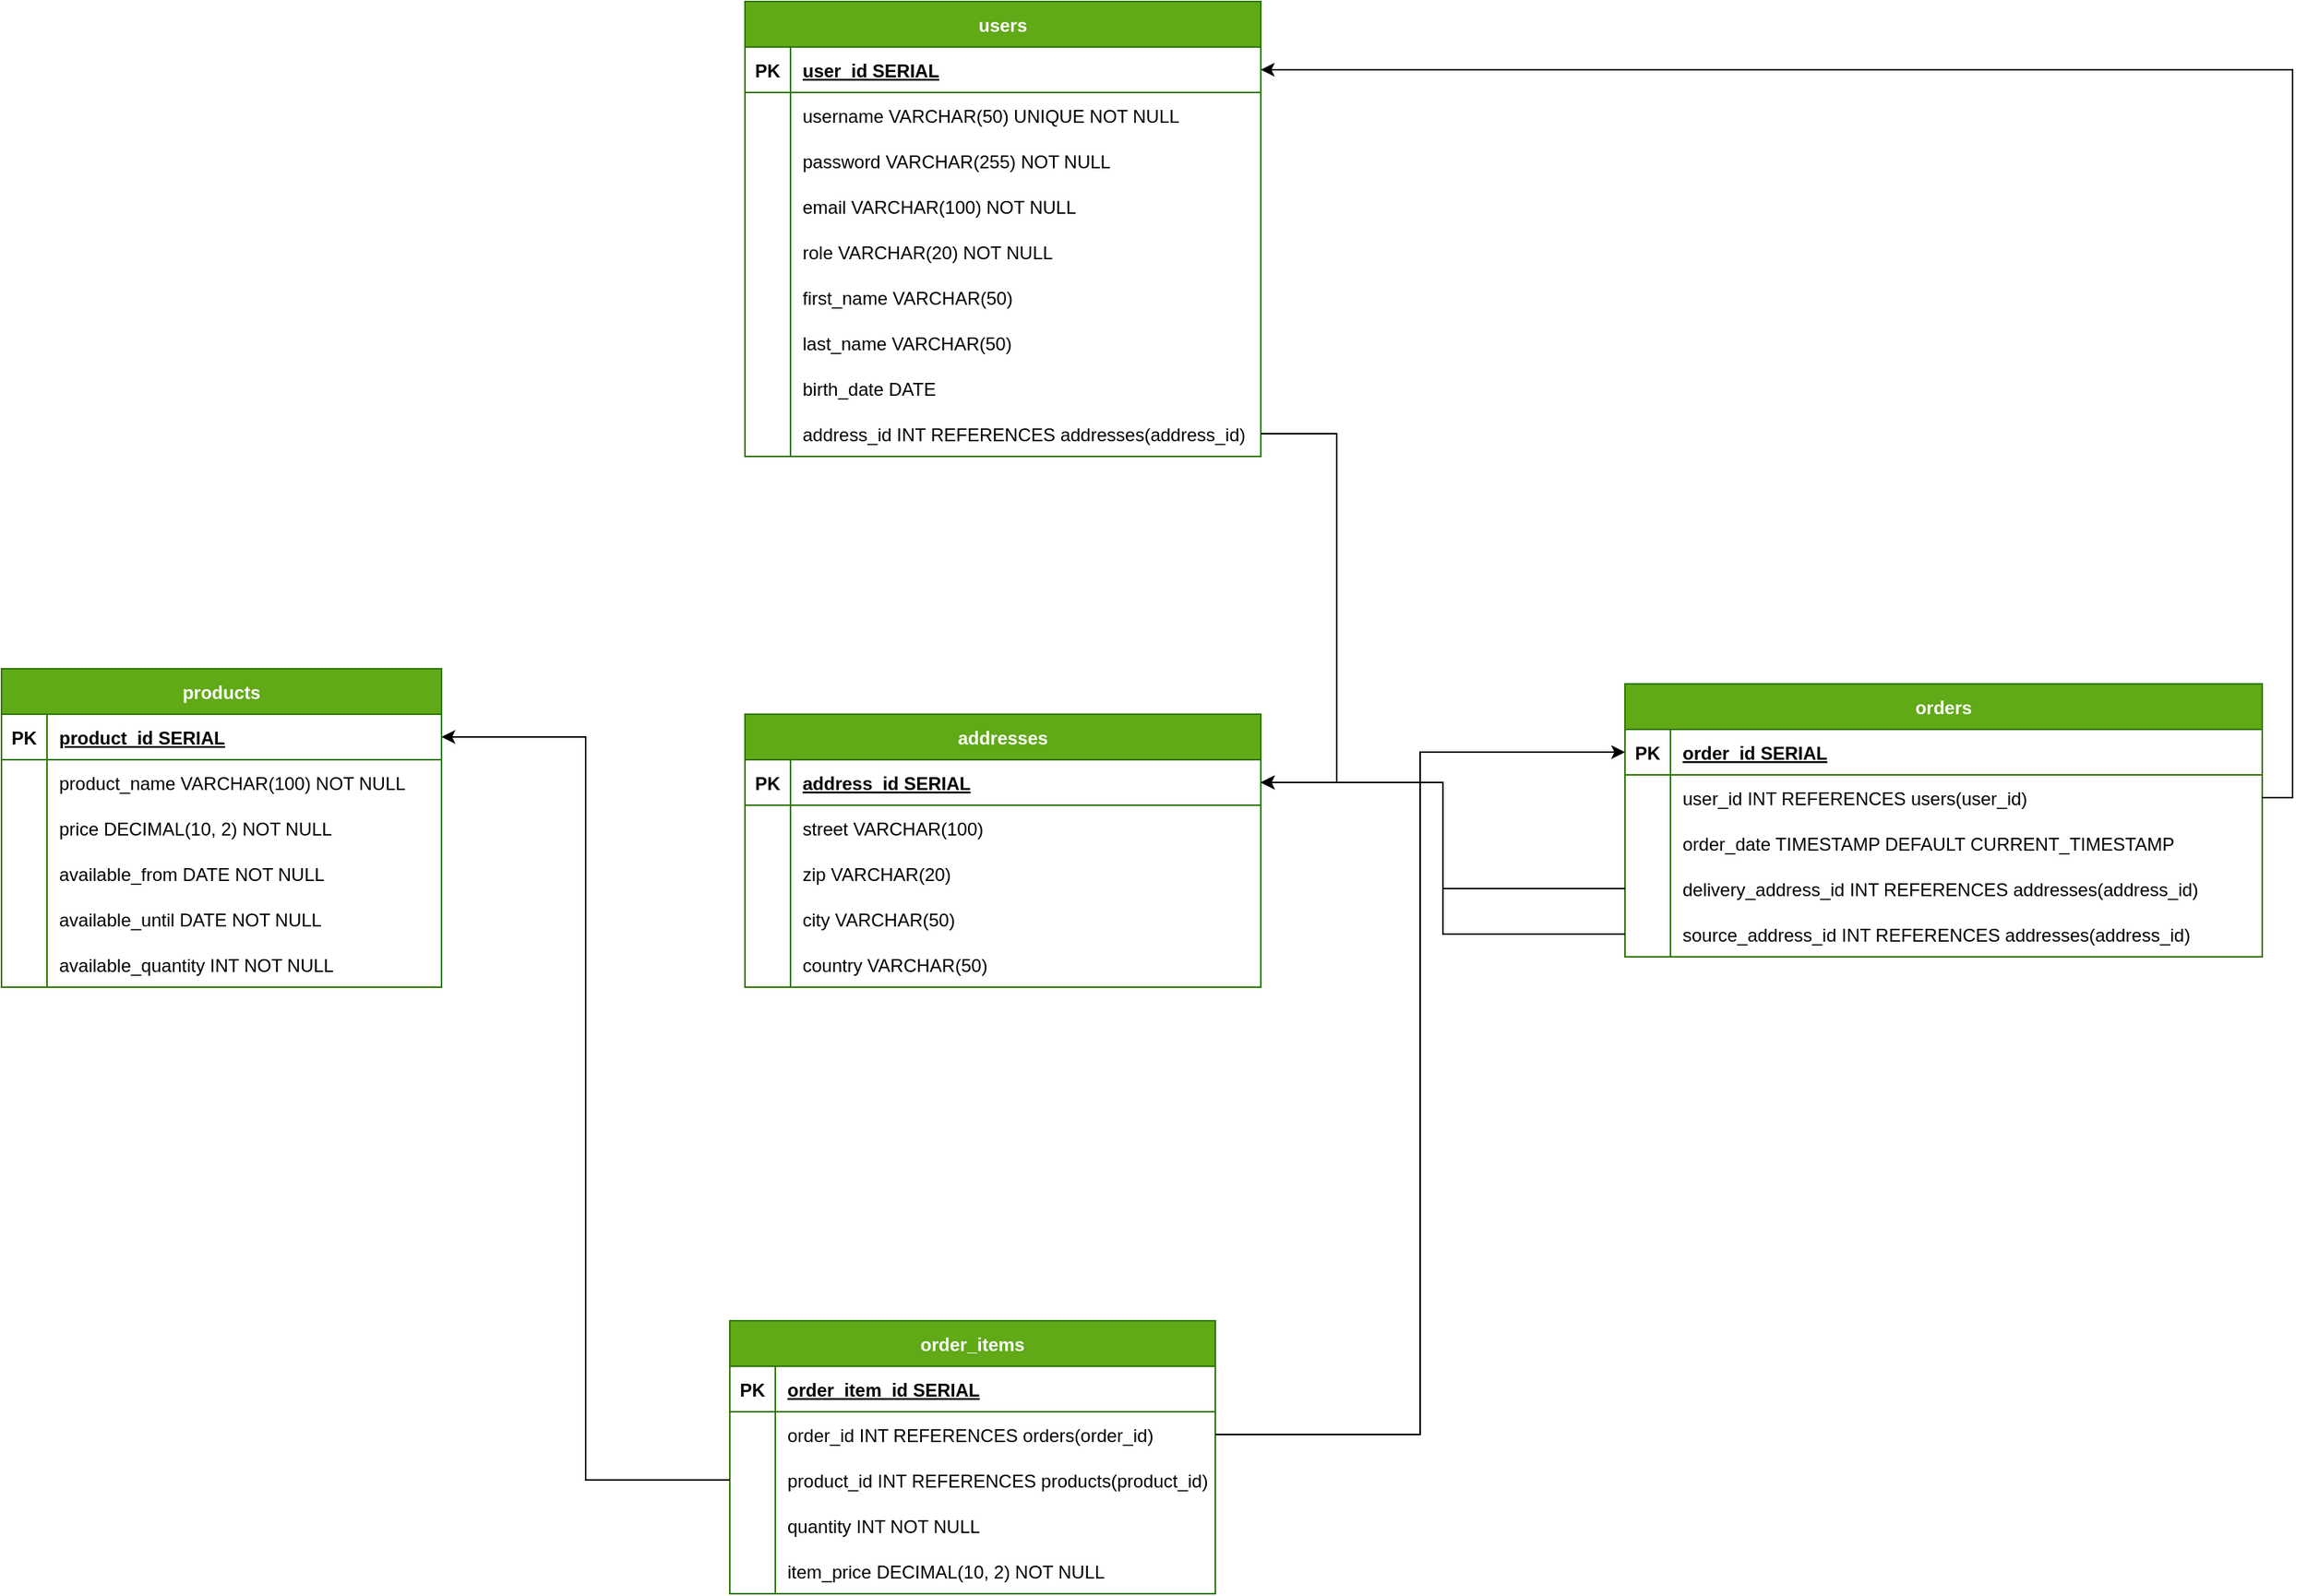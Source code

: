 <mxfile version="23.1.5" type="device">
  <diagram name="Page-1" id="OmQHBBRicf0Rm9FuQKzO">
    <mxGraphModel dx="2284" dy="1974" grid="1" gridSize="10" guides="1" tooltips="1" connect="1" arrows="1" fold="1" page="1" pageScale="1" pageWidth="850" pageHeight="1100" background="#ffffff" math="0" shadow="0">
      <root>
        <mxCell id="0" />
        <mxCell id="1" parent="0" />
        <mxCell id="T_AIzQlZe1HevCMe_9y2-1" value="users" style="shape=table;startSize=30;container=1;collapsible=1;childLayout=tableLayout;fixedRows=1;rowLines=0;fontStyle=1;align=center;resizeLast=1;fillColor=#60a917;fontColor=#ffffff;strokeColor=#2D7600;" parent="1" vertex="1">
          <mxGeometry x="300" y="-10" width="340" height="300" as="geometry" />
        </mxCell>
        <mxCell id="T_AIzQlZe1HevCMe_9y2-2" value="" style="shape=tableRow;horizontal=0;startSize=0;swimlaneHead=0;swimlaneBody=0;fillColor=none;collapsible=0;dropTarget=0;points=[[0,0.5],[1,0.5]];portConstraint=eastwest;strokeColor=inherit;top=0;left=0;right=0;bottom=1;" parent="T_AIzQlZe1HevCMe_9y2-1" vertex="1">
          <mxGeometry y="30" width="340" height="30" as="geometry" />
        </mxCell>
        <mxCell id="T_AIzQlZe1HevCMe_9y2-3" value="PK" style="shape=partialRectangle;overflow=hidden;connectable=0;fillColor=none;strokeColor=inherit;top=0;left=0;bottom=0;right=0;fontStyle=1;" parent="T_AIzQlZe1HevCMe_9y2-2" vertex="1">
          <mxGeometry width="30" height="30" as="geometry">
            <mxRectangle width="30" height="30" as="alternateBounds" />
          </mxGeometry>
        </mxCell>
        <mxCell id="T_AIzQlZe1HevCMe_9y2-4" value="user_id SERIAL " style="shape=partialRectangle;overflow=hidden;connectable=0;fillColor=none;align=left;strokeColor=inherit;top=0;left=0;bottom=0;right=0;spacingLeft=6;fontStyle=5;" parent="T_AIzQlZe1HevCMe_9y2-2" vertex="1">
          <mxGeometry x="30" width="310" height="30" as="geometry">
            <mxRectangle width="310" height="30" as="alternateBounds" />
          </mxGeometry>
        </mxCell>
        <mxCell id="T_AIzQlZe1HevCMe_9y2-5" value="" style="shape=tableRow;horizontal=0;startSize=0;swimlaneHead=0;swimlaneBody=0;fillColor=none;collapsible=0;dropTarget=0;points=[[0,0.5],[1,0.5]];portConstraint=eastwest;strokeColor=inherit;top=0;left=0;right=0;bottom=0;" parent="T_AIzQlZe1HevCMe_9y2-1" vertex="1">
          <mxGeometry y="60" width="340" height="30" as="geometry" />
        </mxCell>
        <mxCell id="T_AIzQlZe1HevCMe_9y2-6" value="" style="shape=partialRectangle;overflow=hidden;connectable=0;fillColor=none;strokeColor=inherit;top=0;left=0;bottom=0;right=0;" parent="T_AIzQlZe1HevCMe_9y2-5" vertex="1">
          <mxGeometry width="30" height="30" as="geometry">
            <mxRectangle width="30" height="30" as="alternateBounds" />
          </mxGeometry>
        </mxCell>
        <mxCell id="T_AIzQlZe1HevCMe_9y2-7" value="username VARCHAR(50) UNIQUE NOT NULL" style="shape=partialRectangle;overflow=hidden;connectable=0;fillColor=none;align=left;strokeColor=inherit;top=0;left=0;bottom=0;right=0;spacingLeft=6;" parent="T_AIzQlZe1HevCMe_9y2-5" vertex="1">
          <mxGeometry x="30" width="310" height="30" as="geometry">
            <mxRectangle width="310" height="30" as="alternateBounds" />
          </mxGeometry>
        </mxCell>
        <mxCell id="T_AIzQlZe1HevCMe_9y2-8" value="" style="shape=tableRow;horizontal=0;startSize=0;swimlaneHead=0;swimlaneBody=0;fillColor=none;collapsible=0;dropTarget=0;points=[[0,0.5],[1,0.5]];portConstraint=eastwest;strokeColor=inherit;top=0;left=0;right=0;bottom=0;" parent="T_AIzQlZe1HevCMe_9y2-1" vertex="1">
          <mxGeometry y="90" width="340" height="30" as="geometry" />
        </mxCell>
        <mxCell id="T_AIzQlZe1HevCMe_9y2-9" value="" style="shape=partialRectangle;overflow=hidden;connectable=0;fillColor=none;strokeColor=inherit;top=0;left=0;bottom=0;right=0;" parent="T_AIzQlZe1HevCMe_9y2-8" vertex="1">
          <mxGeometry width="30" height="30" as="geometry">
            <mxRectangle width="30" height="30" as="alternateBounds" />
          </mxGeometry>
        </mxCell>
        <mxCell id="T_AIzQlZe1HevCMe_9y2-10" value="password VARCHAR(255) NOT NULL" style="shape=partialRectangle;overflow=hidden;connectable=0;fillColor=none;align=left;strokeColor=inherit;top=0;left=0;bottom=0;right=0;spacingLeft=6;" parent="T_AIzQlZe1HevCMe_9y2-8" vertex="1">
          <mxGeometry x="30" width="310" height="30" as="geometry">
            <mxRectangle width="310" height="30" as="alternateBounds" />
          </mxGeometry>
        </mxCell>
        <mxCell id="T_AIzQlZe1HevCMe_9y2-11" value="" style="shape=tableRow;horizontal=0;startSize=0;swimlaneHead=0;swimlaneBody=0;fillColor=none;collapsible=0;dropTarget=0;points=[[0,0.5],[1,0.5]];portConstraint=eastwest;strokeColor=inherit;top=0;left=0;right=0;bottom=0;" parent="T_AIzQlZe1HevCMe_9y2-1" vertex="1">
          <mxGeometry y="120" width="340" height="30" as="geometry" />
        </mxCell>
        <mxCell id="T_AIzQlZe1HevCMe_9y2-12" value="" style="shape=partialRectangle;overflow=hidden;connectable=0;fillColor=none;strokeColor=inherit;top=0;left=0;bottom=0;right=0;" parent="T_AIzQlZe1HevCMe_9y2-11" vertex="1">
          <mxGeometry width="30" height="30" as="geometry">
            <mxRectangle width="30" height="30" as="alternateBounds" />
          </mxGeometry>
        </mxCell>
        <mxCell id="T_AIzQlZe1HevCMe_9y2-13" value="email VARCHAR(100) NOT NULL" style="shape=partialRectangle;overflow=hidden;connectable=0;fillColor=none;align=left;strokeColor=inherit;top=0;left=0;bottom=0;right=0;spacingLeft=6;" parent="T_AIzQlZe1HevCMe_9y2-11" vertex="1">
          <mxGeometry x="30" width="310" height="30" as="geometry">
            <mxRectangle width="310" height="30" as="alternateBounds" />
          </mxGeometry>
        </mxCell>
        <mxCell id="T_AIzQlZe1HevCMe_9y2-14" value="" style="shape=tableRow;horizontal=0;startSize=0;swimlaneHead=0;swimlaneBody=0;fillColor=none;collapsible=0;dropTarget=0;points=[[0,0.5],[1,0.5]];portConstraint=eastwest;strokeColor=inherit;top=0;left=0;right=0;bottom=0;" parent="T_AIzQlZe1HevCMe_9y2-1" vertex="1">
          <mxGeometry y="150" width="340" height="30" as="geometry" />
        </mxCell>
        <mxCell id="T_AIzQlZe1HevCMe_9y2-15" value="" style="shape=partialRectangle;overflow=hidden;connectable=0;fillColor=none;strokeColor=inherit;top=0;left=0;bottom=0;right=0;" parent="T_AIzQlZe1HevCMe_9y2-14" vertex="1">
          <mxGeometry width="30" height="30" as="geometry">
            <mxRectangle width="30" height="30" as="alternateBounds" />
          </mxGeometry>
        </mxCell>
        <mxCell id="T_AIzQlZe1HevCMe_9y2-16" value="role VARCHAR(20) NOT NULL" style="shape=partialRectangle;overflow=hidden;connectable=0;fillColor=none;align=left;strokeColor=inherit;top=0;left=0;bottom=0;right=0;spacingLeft=6;" parent="T_AIzQlZe1HevCMe_9y2-14" vertex="1">
          <mxGeometry x="30" width="310" height="30" as="geometry">
            <mxRectangle width="310" height="30" as="alternateBounds" />
          </mxGeometry>
        </mxCell>
        <mxCell id="T_AIzQlZe1HevCMe_9y2-17" value="" style="shape=tableRow;horizontal=0;startSize=0;swimlaneHead=0;swimlaneBody=0;fillColor=none;collapsible=0;dropTarget=0;points=[[0,0.5],[1,0.5]];portConstraint=eastwest;strokeColor=inherit;top=0;left=0;right=0;bottom=0;" parent="T_AIzQlZe1HevCMe_9y2-1" vertex="1">
          <mxGeometry y="180" width="340" height="30" as="geometry" />
        </mxCell>
        <mxCell id="T_AIzQlZe1HevCMe_9y2-18" value="" style="shape=partialRectangle;overflow=hidden;connectable=0;fillColor=none;strokeColor=inherit;top=0;left=0;bottom=0;right=0;" parent="T_AIzQlZe1HevCMe_9y2-17" vertex="1">
          <mxGeometry width="30" height="30" as="geometry">
            <mxRectangle width="30" height="30" as="alternateBounds" />
          </mxGeometry>
        </mxCell>
        <mxCell id="T_AIzQlZe1HevCMe_9y2-19" value="first_name VARCHAR(50)" style="shape=partialRectangle;overflow=hidden;connectable=0;fillColor=none;align=left;strokeColor=inherit;top=0;left=0;bottom=0;right=0;spacingLeft=6;" parent="T_AIzQlZe1HevCMe_9y2-17" vertex="1">
          <mxGeometry x="30" width="310" height="30" as="geometry">
            <mxRectangle width="310" height="30" as="alternateBounds" />
          </mxGeometry>
        </mxCell>
        <mxCell id="T_AIzQlZe1HevCMe_9y2-20" value="" style="shape=tableRow;horizontal=0;startSize=0;swimlaneHead=0;swimlaneBody=0;fillColor=none;collapsible=0;dropTarget=0;points=[[0,0.5],[1,0.5]];portConstraint=eastwest;strokeColor=inherit;top=0;left=0;right=0;bottom=0;" parent="T_AIzQlZe1HevCMe_9y2-1" vertex="1">
          <mxGeometry y="210" width="340" height="30" as="geometry" />
        </mxCell>
        <mxCell id="T_AIzQlZe1HevCMe_9y2-21" value="" style="shape=partialRectangle;overflow=hidden;connectable=0;fillColor=none;strokeColor=inherit;top=0;left=0;bottom=0;right=0;" parent="T_AIzQlZe1HevCMe_9y2-20" vertex="1">
          <mxGeometry width="30" height="30" as="geometry">
            <mxRectangle width="30" height="30" as="alternateBounds" />
          </mxGeometry>
        </mxCell>
        <mxCell id="T_AIzQlZe1HevCMe_9y2-22" value="last_name VARCHAR(50)" style="shape=partialRectangle;overflow=hidden;connectable=0;fillColor=none;align=left;strokeColor=inherit;top=0;left=0;bottom=0;right=0;spacingLeft=6;" parent="T_AIzQlZe1HevCMe_9y2-20" vertex="1">
          <mxGeometry x="30" width="310" height="30" as="geometry">
            <mxRectangle width="310" height="30" as="alternateBounds" />
          </mxGeometry>
        </mxCell>
        <mxCell id="T_AIzQlZe1HevCMe_9y2-23" value="" style="shape=tableRow;horizontal=0;startSize=0;swimlaneHead=0;swimlaneBody=0;fillColor=none;collapsible=0;dropTarget=0;points=[[0,0.5],[1,0.5]];portConstraint=eastwest;strokeColor=inherit;top=0;left=0;right=0;bottom=0;" parent="T_AIzQlZe1HevCMe_9y2-1" vertex="1">
          <mxGeometry y="240" width="340" height="30" as="geometry" />
        </mxCell>
        <mxCell id="T_AIzQlZe1HevCMe_9y2-24" value="" style="shape=partialRectangle;overflow=hidden;connectable=0;fillColor=none;strokeColor=inherit;top=0;left=0;bottom=0;right=0;" parent="T_AIzQlZe1HevCMe_9y2-23" vertex="1">
          <mxGeometry width="30" height="30" as="geometry">
            <mxRectangle width="30" height="30" as="alternateBounds" />
          </mxGeometry>
        </mxCell>
        <mxCell id="T_AIzQlZe1HevCMe_9y2-25" value="birth_date DATE" style="shape=partialRectangle;overflow=hidden;connectable=0;fillColor=none;align=left;strokeColor=inherit;top=0;left=0;bottom=0;right=0;spacingLeft=6;" parent="T_AIzQlZe1HevCMe_9y2-23" vertex="1">
          <mxGeometry x="30" width="310" height="30" as="geometry">
            <mxRectangle width="310" height="30" as="alternateBounds" />
          </mxGeometry>
        </mxCell>
        <mxCell id="T_AIzQlZe1HevCMe_9y2-26" value="" style="shape=tableRow;horizontal=0;startSize=0;swimlaneHead=0;swimlaneBody=0;fillColor=none;collapsible=0;dropTarget=0;points=[[0,0.5],[1,0.5]];portConstraint=eastwest;strokeColor=inherit;top=0;left=0;right=0;bottom=0;" parent="T_AIzQlZe1HevCMe_9y2-1" vertex="1">
          <mxGeometry y="270" width="340" height="30" as="geometry" />
        </mxCell>
        <mxCell id="T_AIzQlZe1HevCMe_9y2-27" value="" style="shape=partialRectangle;overflow=hidden;connectable=0;fillColor=none;strokeColor=inherit;top=0;left=0;bottom=0;right=0;" parent="T_AIzQlZe1HevCMe_9y2-26" vertex="1">
          <mxGeometry width="30" height="30" as="geometry">
            <mxRectangle width="30" height="30" as="alternateBounds" />
          </mxGeometry>
        </mxCell>
        <mxCell id="T_AIzQlZe1HevCMe_9y2-28" value="address_id INT REFERENCES addresses(address_id)" style="shape=partialRectangle;overflow=hidden;connectable=0;fillColor=none;align=left;strokeColor=inherit;top=0;left=0;bottom=0;right=0;spacingLeft=6;" parent="T_AIzQlZe1HevCMe_9y2-26" vertex="1">
          <mxGeometry x="30" width="310" height="30" as="geometry">
            <mxRectangle width="310" height="30" as="alternateBounds" />
          </mxGeometry>
        </mxCell>
        <mxCell id="T_AIzQlZe1HevCMe_9y2-38" value="products" style="shape=table;startSize=30;container=1;collapsible=1;childLayout=tableLayout;fixedRows=1;rowLines=0;fontStyle=1;align=center;resizeLast=1;fillColor=#60a917;fontColor=#ffffff;strokeColor=#2D7600;" parent="1" vertex="1">
          <mxGeometry x="-190" y="430" width="290" height="210" as="geometry" />
        </mxCell>
        <mxCell id="T_AIzQlZe1HevCMe_9y2-39" value="" style="shape=tableRow;horizontal=0;startSize=0;swimlaneHead=0;swimlaneBody=0;fillColor=none;collapsible=0;dropTarget=0;points=[[0,0.5],[1,0.5]];portConstraint=eastwest;strokeColor=inherit;top=0;left=0;right=0;bottom=1;" parent="T_AIzQlZe1HevCMe_9y2-38" vertex="1">
          <mxGeometry y="30" width="290" height="30" as="geometry" />
        </mxCell>
        <mxCell id="T_AIzQlZe1HevCMe_9y2-40" value="PK" style="shape=partialRectangle;overflow=hidden;connectable=0;fillColor=none;strokeColor=inherit;top=0;left=0;bottom=0;right=0;fontStyle=1;" parent="T_AIzQlZe1HevCMe_9y2-39" vertex="1">
          <mxGeometry width="30" height="30" as="geometry">
            <mxRectangle width="30" height="30" as="alternateBounds" />
          </mxGeometry>
        </mxCell>
        <mxCell id="T_AIzQlZe1HevCMe_9y2-41" value="product_id SERIAL " style="shape=partialRectangle;overflow=hidden;connectable=0;fillColor=none;align=left;strokeColor=inherit;top=0;left=0;bottom=0;right=0;spacingLeft=6;fontStyle=5;" parent="T_AIzQlZe1HevCMe_9y2-39" vertex="1">
          <mxGeometry x="30" width="260" height="30" as="geometry">
            <mxRectangle width="260" height="30" as="alternateBounds" />
          </mxGeometry>
        </mxCell>
        <mxCell id="T_AIzQlZe1HevCMe_9y2-42" value="" style="shape=tableRow;horizontal=0;startSize=0;swimlaneHead=0;swimlaneBody=0;fillColor=none;collapsible=0;dropTarget=0;points=[[0,0.5],[1,0.5]];portConstraint=eastwest;strokeColor=inherit;top=0;left=0;right=0;bottom=0;" parent="T_AIzQlZe1HevCMe_9y2-38" vertex="1">
          <mxGeometry y="60" width="290" height="30" as="geometry" />
        </mxCell>
        <mxCell id="T_AIzQlZe1HevCMe_9y2-43" value="" style="shape=partialRectangle;overflow=hidden;connectable=0;fillColor=none;strokeColor=inherit;top=0;left=0;bottom=0;right=0;" parent="T_AIzQlZe1HevCMe_9y2-42" vertex="1">
          <mxGeometry width="30" height="30" as="geometry">
            <mxRectangle width="30" height="30" as="alternateBounds" />
          </mxGeometry>
        </mxCell>
        <mxCell id="T_AIzQlZe1HevCMe_9y2-44" value="product_name VARCHAR(100) NOT NULL" style="shape=partialRectangle;overflow=hidden;connectable=0;fillColor=none;align=left;strokeColor=inherit;top=0;left=0;bottom=0;right=0;spacingLeft=6;" parent="T_AIzQlZe1HevCMe_9y2-42" vertex="1">
          <mxGeometry x="30" width="260" height="30" as="geometry">
            <mxRectangle width="260" height="30" as="alternateBounds" />
          </mxGeometry>
        </mxCell>
        <mxCell id="T_AIzQlZe1HevCMe_9y2-45" value="" style="shape=tableRow;horizontal=0;startSize=0;swimlaneHead=0;swimlaneBody=0;fillColor=none;collapsible=0;dropTarget=0;points=[[0,0.5],[1,0.5]];portConstraint=eastwest;strokeColor=inherit;top=0;left=0;right=0;bottom=0;" parent="T_AIzQlZe1HevCMe_9y2-38" vertex="1">
          <mxGeometry y="90" width="290" height="30" as="geometry" />
        </mxCell>
        <mxCell id="T_AIzQlZe1HevCMe_9y2-46" value="" style="shape=partialRectangle;overflow=hidden;connectable=0;fillColor=none;strokeColor=inherit;top=0;left=0;bottom=0;right=0;" parent="T_AIzQlZe1HevCMe_9y2-45" vertex="1">
          <mxGeometry width="30" height="30" as="geometry">
            <mxRectangle width="30" height="30" as="alternateBounds" />
          </mxGeometry>
        </mxCell>
        <mxCell id="T_AIzQlZe1HevCMe_9y2-47" value="price DECIMAL(10, 2) NOT NULL" style="shape=partialRectangle;overflow=hidden;connectable=0;fillColor=none;align=left;strokeColor=inherit;top=0;left=0;bottom=0;right=0;spacingLeft=6;" parent="T_AIzQlZe1HevCMe_9y2-45" vertex="1">
          <mxGeometry x="30" width="260" height="30" as="geometry">
            <mxRectangle width="260" height="30" as="alternateBounds" />
          </mxGeometry>
        </mxCell>
        <mxCell id="T_AIzQlZe1HevCMe_9y2-48" value="" style="shape=tableRow;horizontal=0;startSize=0;swimlaneHead=0;swimlaneBody=0;fillColor=none;collapsible=0;dropTarget=0;points=[[0,0.5],[1,0.5]];portConstraint=eastwest;strokeColor=inherit;top=0;left=0;right=0;bottom=0;" parent="T_AIzQlZe1HevCMe_9y2-38" vertex="1">
          <mxGeometry y="120" width="290" height="30" as="geometry" />
        </mxCell>
        <mxCell id="T_AIzQlZe1HevCMe_9y2-49" value="" style="shape=partialRectangle;overflow=hidden;connectable=0;fillColor=none;strokeColor=inherit;top=0;left=0;bottom=0;right=0;" parent="T_AIzQlZe1HevCMe_9y2-48" vertex="1">
          <mxGeometry width="30" height="30" as="geometry">
            <mxRectangle width="30" height="30" as="alternateBounds" />
          </mxGeometry>
        </mxCell>
        <mxCell id="T_AIzQlZe1HevCMe_9y2-50" value="available_from DATE NOT NULL" style="shape=partialRectangle;overflow=hidden;connectable=0;fillColor=none;align=left;strokeColor=inherit;top=0;left=0;bottom=0;right=0;spacingLeft=6;" parent="T_AIzQlZe1HevCMe_9y2-48" vertex="1">
          <mxGeometry x="30" width="260" height="30" as="geometry">
            <mxRectangle width="260" height="30" as="alternateBounds" />
          </mxGeometry>
        </mxCell>
        <mxCell id="T_AIzQlZe1HevCMe_9y2-51" value="" style="shape=tableRow;horizontal=0;startSize=0;swimlaneHead=0;swimlaneBody=0;fillColor=none;collapsible=0;dropTarget=0;points=[[0,0.5],[1,0.5]];portConstraint=eastwest;strokeColor=inherit;top=0;left=0;right=0;bottom=0;" parent="T_AIzQlZe1HevCMe_9y2-38" vertex="1">
          <mxGeometry y="150" width="290" height="30" as="geometry" />
        </mxCell>
        <mxCell id="T_AIzQlZe1HevCMe_9y2-52" value="" style="shape=partialRectangle;overflow=hidden;connectable=0;fillColor=none;strokeColor=inherit;top=0;left=0;bottom=0;right=0;" parent="T_AIzQlZe1HevCMe_9y2-51" vertex="1">
          <mxGeometry width="30" height="30" as="geometry">
            <mxRectangle width="30" height="30" as="alternateBounds" />
          </mxGeometry>
        </mxCell>
        <mxCell id="T_AIzQlZe1HevCMe_9y2-53" value="available_until DATE NOT NULL" style="shape=partialRectangle;overflow=hidden;connectable=0;fillColor=none;align=left;strokeColor=inherit;top=0;left=0;bottom=0;right=0;spacingLeft=6;" parent="T_AIzQlZe1HevCMe_9y2-51" vertex="1">
          <mxGeometry x="30" width="260" height="30" as="geometry">
            <mxRectangle width="260" height="30" as="alternateBounds" />
          </mxGeometry>
        </mxCell>
        <mxCell id="T_AIzQlZe1HevCMe_9y2-54" value="" style="shape=tableRow;horizontal=0;startSize=0;swimlaneHead=0;swimlaneBody=0;fillColor=none;collapsible=0;dropTarget=0;points=[[0,0.5],[1,0.5]];portConstraint=eastwest;strokeColor=inherit;top=0;left=0;right=0;bottom=0;" parent="T_AIzQlZe1HevCMe_9y2-38" vertex="1">
          <mxGeometry y="180" width="290" height="30" as="geometry" />
        </mxCell>
        <mxCell id="T_AIzQlZe1HevCMe_9y2-55" value="" style="shape=partialRectangle;overflow=hidden;connectable=0;fillColor=none;strokeColor=inherit;top=0;left=0;bottom=0;right=0;" parent="T_AIzQlZe1HevCMe_9y2-54" vertex="1">
          <mxGeometry width="30" height="30" as="geometry">
            <mxRectangle width="30" height="30" as="alternateBounds" />
          </mxGeometry>
        </mxCell>
        <mxCell id="T_AIzQlZe1HevCMe_9y2-56" value="available_quantity INT NOT NULL" style="shape=partialRectangle;overflow=hidden;connectable=0;fillColor=none;align=left;strokeColor=inherit;top=0;left=0;bottom=0;right=0;spacingLeft=6;" parent="T_AIzQlZe1HevCMe_9y2-54" vertex="1">
          <mxGeometry x="30" width="260" height="30" as="geometry">
            <mxRectangle width="260" height="30" as="alternateBounds" />
          </mxGeometry>
        </mxCell>
        <mxCell id="T_AIzQlZe1HevCMe_9y2-57" value="orders" style="shape=table;startSize=30;container=1;collapsible=1;childLayout=tableLayout;fixedRows=1;rowLines=0;fontStyle=1;align=center;resizeLast=1;fillColor=#60a917;strokeColor=#2D7600;fontColor=#ffffff;" parent="1" vertex="1">
          <mxGeometry x="880" y="440" width="420" height="180" as="geometry" />
        </mxCell>
        <mxCell id="T_AIzQlZe1HevCMe_9y2-58" value="" style="shape=tableRow;horizontal=0;startSize=0;swimlaneHead=0;swimlaneBody=0;fillColor=none;collapsible=0;dropTarget=0;points=[[0,0.5],[1,0.5]];portConstraint=eastwest;strokeColor=inherit;top=0;left=0;right=0;bottom=1;" parent="T_AIzQlZe1HevCMe_9y2-57" vertex="1">
          <mxGeometry y="30" width="420" height="30" as="geometry" />
        </mxCell>
        <mxCell id="T_AIzQlZe1HevCMe_9y2-59" value="PK" style="shape=partialRectangle;overflow=hidden;connectable=0;fillColor=none;strokeColor=inherit;top=0;left=0;bottom=0;right=0;fontStyle=1;" parent="T_AIzQlZe1HevCMe_9y2-58" vertex="1">
          <mxGeometry width="30" height="30" as="geometry">
            <mxRectangle width="30" height="30" as="alternateBounds" />
          </mxGeometry>
        </mxCell>
        <mxCell id="T_AIzQlZe1HevCMe_9y2-60" value="order_id SERIAL " style="shape=partialRectangle;overflow=hidden;connectable=0;fillColor=none;align=left;strokeColor=inherit;top=0;left=0;bottom=0;right=0;spacingLeft=6;fontStyle=5;" parent="T_AIzQlZe1HevCMe_9y2-58" vertex="1">
          <mxGeometry x="30" width="390" height="30" as="geometry">
            <mxRectangle width="390" height="30" as="alternateBounds" />
          </mxGeometry>
        </mxCell>
        <mxCell id="T_AIzQlZe1HevCMe_9y2-61" value="" style="shape=tableRow;horizontal=0;startSize=0;swimlaneHead=0;swimlaneBody=0;fillColor=none;collapsible=0;dropTarget=0;points=[[0,0.5],[1,0.5]];portConstraint=eastwest;strokeColor=inherit;top=0;left=0;right=0;bottom=0;" parent="T_AIzQlZe1HevCMe_9y2-57" vertex="1">
          <mxGeometry y="60" width="420" height="30" as="geometry" />
        </mxCell>
        <mxCell id="T_AIzQlZe1HevCMe_9y2-62" value="" style="shape=partialRectangle;overflow=hidden;connectable=0;fillColor=none;strokeColor=inherit;top=0;left=0;bottom=0;right=0;" parent="T_AIzQlZe1HevCMe_9y2-61" vertex="1">
          <mxGeometry width="30" height="30" as="geometry">
            <mxRectangle width="30" height="30" as="alternateBounds" />
          </mxGeometry>
        </mxCell>
        <mxCell id="T_AIzQlZe1HevCMe_9y2-63" value="user_id INT REFERENCES users(user_id)" style="shape=partialRectangle;overflow=hidden;connectable=0;fillColor=none;align=left;strokeColor=inherit;top=0;left=0;bottom=0;right=0;spacingLeft=6;" parent="T_AIzQlZe1HevCMe_9y2-61" vertex="1">
          <mxGeometry x="30" width="390" height="30" as="geometry">
            <mxRectangle width="390" height="30" as="alternateBounds" />
          </mxGeometry>
        </mxCell>
        <mxCell id="T_AIzQlZe1HevCMe_9y2-64" value="" style="shape=tableRow;horizontal=0;startSize=0;swimlaneHead=0;swimlaneBody=0;fillColor=none;collapsible=0;dropTarget=0;points=[[0,0.5],[1,0.5]];portConstraint=eastwest;strokeColor=inherit;top=0;left=0;right=0;bottom=0;" parent="T_AIzQlZe1HevCMe_9y2-57" vertex="1">
          <mxGeometry y="90" width="420" height="30" as="geometry" />
        </mxCell>
        <mxCell id="T_AIzQlZe1HevCMe_9y2-65" value="" style="shape=partialRectangle;overflow=hidden;connectable=0;fillColor=none;strokeColor=inherit;top=0;left=0;bottom=0;right=0;" parent="T_AIzQlZe1HevCMe_9y2-64" vertex="1">
          <mxGeometry width="30" height="30" as="geometry">
            <mxRectangle width="30" height="30" as="alternateBounds" />
          </mxGeometry>
        </mxCell>
        <mxCell id="T_AIzQlZe1HevCMe_9y2-66" value="order_date TIMESTAMP DEFAULT CURRENT_TIMESTAMP" style="shape=partialRectangle;overflow=hidden;connectable=0;fillColor=none;align=left;strokeColor=inherit;top=0;left=0;bottom=0;right=0;spacingLeft=6;" parent="T_AIzQlZe1HevCMe_9y2-64" vertex="1">
          <mxGeometry x="30" width="390" height="30" as="geometry">
            <mxRectangle width="390" height="30" as="alternateBounds" />
          </mxGeometry>
        </mxCell>
        <mxCell id="T_AIzQlZe1HevCMe_9y2-67" value="" style="shape=tableRow;horizontal=0;startSize=0;swimlaneHead=0;swimlaneBody=0;fillColor=none;collapsible=0;dropTarget=0;points=[[0,0.5],[1,0.5]];portConstraint=eastwest;strokeColor=inherit;top=0;left=0;right=0;bottom=0;" parent="T_AIzQlZe1HevCMe_9y2-57" vertex="1">
          <mxGeometry y="120" width="420" height="30" as="geometry" />
        </mxCell>
        <mxCell id="T_AIzQlZe1HevCMe_9y2-68" value="" style="shape=partialRectangle;overflow=hidden;connectable=0;fillColor=none;strokeColor=inherit;top=0;left=0;bottom=0;right=0;" parent="T_AIzQlZe1HevCMe_9y2-67" vertex="1">
          <mxGeometry width="30" height="30" as="geometry">
            <mxRectangle width="30" height="30" as="alternateBounds" />
          </mxGeometry>
        </mxCell>
        <mxCell id="T_AIzQlZe1HevCMe_9y2-69" value="delivery_address_id INT REFERENCES addresses(address_id)" style="shape=partialRectangle;overflow=hidden;connectable=0;fillColor=none;align=left;strokeColor=inherit;top=0;left=0;bottom=0;right=0;spacingLeft=6;" parent="T_AIzQlZe1HevCMe_9y2-67" vertex="1">
          <mxGeometry x="30" width="390" height="30" as="geometry">
            <mxRectangle width="390" height="30" as="alternateBounds" />
          </mxGeometry>
        </mxCell>
        <mxCell id="Y_8NrQUzAvVhYR2wn-Fm-27" value="" style="shape=tableRow;horizontal=0;startSize=0;swimlaneHead=0;swimlaneBody=0;fillColor=none;collapsible=0;dropTarget=0;points=[[0,0.5],[1,0.5]];portConstraint=eastwest;strokeColor=inherit;top=0;left=0;right=0;bottom=0;" vertex="1" parent="T_AIzQlZe1HevCMe_9y2-57">
          <mxGeometry y="150" width="420" height="30" as="geometry" />
        </mxCell>
        <mxCell id="Y_8NrQUzAvVhYR2wn-Fm-28" value="" style="shape=partialRectangle;overflow=hidden;connectable=0;fillColor=none;strokeColor=inherit;top=0;left=0;bottom=0;right=0;" vertex="1" parent="Y_8NrQUzAvVhYR2wn-Fm-27">
          <mxGeometry width="30" height="30" as="geometry">
            <mxRectangle width="30" height="30" as="alternateBounds" />
          </mxGeometry>
        </mxCell>
        <mxCell id="Y_8NrQUzAvVhYR2wn-Fm-29" value="source_address_id INT REFERENCES addresses(address_id)" style="shape=partialRectangle;overflow=hidden;connectable=0;fillColor=none;align=left;strokeColor=inherit;top=0;left=0;bottom=0;right=0;spacingLeft=6;" vertex="1" parent="Y_8NrQUzAvVhYR2wn-Fm-27">
          <mxGeometry x="30" width="390" height="30" as="geometry">
            <mxRectangle width="390" height="30" as="alternateBounds" />
          </mxGeometry>
        </mxCell>
        <mxCell id="T_AIzQlZe1HevCMe_9y2-83" style="edgeStyle=orthogonalEdgeStyle;rounded=0;orthogonalLoop=1;jettySize=auto;html=1;exitX=1;exitY=0.5;exitDx=0;exitDy=0;entryX=1;entryY=0.5;entryDx=0;entryDy=0;" parent="1" source="T_AIzQlZe1HevCMe_9y2-61" target="T_AIzQlZe1HevCMe_9y2-2" edge="1">
          <mxGeometry relative="1" as="geometry" />
        </mxCell>
        <mxCell id="T_AIzQlZe1HevCMe_9y2-85" value="order_items" style="shape=table;startSize=30;container=1;collapsible=1;childLayout=tableLayout;fixedRows=1;rowLines=0;fontStyle=1;align=center;resizeLast=1;fillColor=#60a917;strokeColor=#2D7600;fontColor=#ffffff;" parent="1" vertex="1">
          <mxGeometry x="290" y="860" width="320" height="180" as="geometry" />
        </mxCell>
        <mxCell id="T_AIzQlZe1HevCMe_9y2-86" value="" style="shape=tableRow;horizontal=0;startSize=0;swimlaneHead=0;swimlaneBody=0;fillColor=none;collapsible=0;dropTarget=0;points=[[0,0.5],[1,0.5]];portConstraint=eastwest;strokeColor=inherit;top=0;left=0;right=0;bottom=1;" parent="T_AIzQlZe1HevCMe_9y2-85" vertex="1">
          <mxGeometry y="30" width="320" height="30" as="geometry" />
        </mxCell>
        <mxCell id="T_AIzQlZe1HevCMe_9y2-87" value="PK" style="shape=partialRectangle;overflow=hidden;connectable=0;fillColor=none;strokeColor=inherit;top=0;left=0;bottom=0;right=0;fontStyle=1;" parent="T_AIzQlZe1HevCMe_9y2-86" vertex="1">
          <mxGeometry width="30" height="30" as="geometry">
            <mxRectangle width="30" height="30" as="alternateBounds" />
          </mxGeometry>
        </mxCell>
        <mxCell id="T_AIzQlZe1HevCMe_9y2-88" value="order_item_id SERIAL " style="shape=partialRectangle;overflow=hidden;connectable=0;fillColor=none;align=left;strokeColor=inherit;top=0;left=0;bottom=0;right=0;spacingLeft=6;fontStyle=5;" parent="T_AIzQlZe1HevCMe_9y2-86" vertex="1">
          <mxGeometry x="30" width="290" height="30" as="geometry">
            <mxRectangle width="290" height="30" as="alternateBounds" />
          </mxGeometry>
        </mxCell>
        <mxCell id="T_AIzQlZe1HevCMe_9y2-89" value="" style="shape=tableRow;horizontal=0;startSize=0;swimlaneHead=0;swimlaneBody=0;fillColor=none;collapsible=0;dropTarget=0;points=[[0,0.5],[1,0.5]];portConstraint=eastwest;strokeColor=inherit;top=0;left=0;right=0;bottom=0;" parent="T_AIzQlZe1HevCMe_9y2-85" vertex="1">
          <mxGeometry y="60" width="320" height="30" as="geometry" />
        </mxCell>
        <mxCell id="T_AIzQlZe1HevCMe_9y2-90" value="" style="shape=partialRectangle;overflow=hidden;connectable=0;fillColor=none;strokeColor=inherit;top=0;left=0;bottom=0;right=0;" parent="T_AIzQlZe1HevCMe_9y2-89" vertex="1">
          <mxGeometry width="30" height="30" as="geometry">
            <mxRectangle width="30" height="30" as="alternateBounds" />
          </mxGeometry>
        </mxCell>
        <mxCell id="T_AIzQlZe1HevCMe_9y2-91" value="order_id INT REFERENCES orders(order_id)" style="shape=partialRectangle;overflow=hidden;connectable=0;fillColor=none;align=left;strokeColor=inherit;top=0;left=0;bottom=0;right=0;spacingLeft=6;" parent="T_AIzQlZe1HevCMe_9y2-89" vertex="1">
          <mxGeometry x="30" width="290" height="30" as="geometry">
            <mxRectangle width="290" height="30" as="alternateBounds" />
          </mxGeometry>
        </mxCell>
        <mxCell id="T_AIzQlZe1HevCMe_9y2-92" value="" style="shape=tableRow;horizontal=0;startSize=0;swimlaneHead=0;swimlaneBody=0;fillColor=none;collapsible=0;dropTarget=0;points=[[0,0.5],[1,0.5]];portConstraint=eastwest;strokeColor=inherit;top=0;left=0;right=0;bottom=0;" parent="T_AIzQlZe1HevCMe_9y2-85" vertex="1">
          <mxGeometry y="90" width="320" height="30" as="geometry" />
        </mxCell>
        <mxCell id="T_AIzQlZe1HevCMe_9y2-93" value="" style="shape=partialRectangle;overflow=hidden;connectable=0;fillColor=none;strokeColor=inherit;top=0;left=0;bottom=0;right=0;" parent="T_AIzQlZe1HevCMe_9y2-92" vertex="1">
          <mxGeometry width="30" height="30" as="geometry">
            <mxRectangle width="30" height="30" as="alternateBounds" />
          </mxGeometry>
        </mxCell>
        <mxCell id="T_AIzQlZe1HevCMe_9y2-94" value="product_id INT REFERENCES products(product_id)" style="shape=partialRectangle;overflow=hidden;connectable=0;fillColor=none;align=left;strokeColor=inherit;top=0;left=0;bottom=0;right=0;spacingLeft=6;" parent="T_AIzQlZe1HevCMe_9y2-92" vertex="1">
          <mxGeometry x="30" width="290" height="30" as="geometry">
            <mxRectangle width="290" height="30" as="alternateBounds" />
          </mxGeometry>
        </mxCell>
        <mxCell id="T_AIzQlZe1HevCMe_9y2-95" value="" style="shape=tableRow;horizontal=0;startSize=0;swimlaneHead=0;swimlaneBody=0;fillColor=none;collapsible=0;dropTarget=0;points=[[0,0.5],[1,0.5]];portConstraint=eastwest;strokeColor=inherit;top=0;left=0;right=0;bottom=0;" parent="T_AIzQlZe1HevCMe_9y2-85" vertex="1">
          <mxGeometry y="120" width="320" height="30" as="geometry" />
        </mxCell>
        <mxCell id="T_AIzQlZe1HevCMe_9y2-96" value="" style="shape=partialRectangle;overflow=hidden;connectable=0;fillColor=none;strokeColor=inherit;top=0;left=0;bottom=0;right=0;" parent="T_AIzQlZe1HevCMe_9y2-95" vertex="1">
          <mxGeometry width="30" height="30" as="geometry">
            <mxRectangle width="30" height="30" as="alternateBounds" />
          </mxGeometry>
        </mxCell>
        <mxCell id="T_AIzQlZe1HevCMe_9y2-97" value="quantity INT NOT NULL" style="shape=partialRectangle;overflow=hidden;connectable=0;fillColor=none;align=left;strokeColor=inherit;top=0;left=0;bottom=0;right=0;spacingLeft=6;" parent="T_AIzQlZe1HevCMe_9y2-95" vertex="1">
          <mxGeometry x="30" width="290" height="30" as="geometry">
            <mxRectangle width="290" height="30" as="alternateBounds" />
          </mxGeometry>
        </mxCell>
        <mxCell id="T_AIzQlZe1HevCMe_9y2-98" value="" style="shape=tableRow;horizontal=0;startSize=0;swimlaneHead=0;swimlaneBody=0;fillColor=none;collapsible=0;dropTarget=0;points=[[0,0.5],[1,0.5]];portConstraint=eastwest;strokeColor=inherit;top=0;left=0;right=0;bottom=0;" parent="T_AIzQlZe1HevCMe_9y2-85" vertex="1">
          <mxGeometry y="150" width="320" height="30" as="geometry" />
        </mxCell>
        <mxCell id="T_AIzQlZe1HevCMe_9y2-99" value="" style="shape=partialRectangle;overflow=hidden;connectable=0;fillColor=none;strokeColor=inherit;top=0;left=0;bottom=0;right=0;" parent="T_AIzQlZe1HevCMe_9y2-98" vertex="1">
          <mxGeometry width="30" height="30" as="geometry">
            <mxRectangle width="30" height="30" as="alternateBounds" />
          </mxGeometry>
        </mxCell>
        <mxCell id="T_AIzQlZe1HevCMe_9y2-100" value="item_price DECIMAL(10, 2) NOT NULL" style="shape=partialRectangle;overflow=hidden;connectable=0;fillColor=none;align=left;strokeColor=inherit;top=0;left=0;bottom=0;right=0;spacingLeft=6;" parent="T_AIzQlZe1HevCMe_9y2-98" vertex="1">
          <mxGeometry x="30" width="290" height="30" as="geometry">
            <mxRectangle width="290" height="30" as="alternateBounds" />
          </mxGeometry>
        </mxCell>
        <mxCell id="T_AIzQlZe1HevCMe_9y2-101" style="edgeStyle=orthogonalEdgeStyle;rounded=0;orthogonalLoop=1;jettySize=auto;html=1;exitX=1;exitY=0.5;exitDx=0;exitDy=0;entryX=0;entryY=0.5;entryDx=0;entryDy=0;" parent="1" source="T_AIzQlZe1HevCMe_9y2-89" target="T_AIzQlZe1HevCMe_9y2-58" edge="1">
          <mxGeometry relative="1" as="geometry" />
        </mxCell>
        <mxCell id="T_AIzQlZe1HevCMe_9y2-102" style="edgeStyle=orthogonalEdgeStyle;rounded=0;orthogonalLoop=1;jettySize=auto;html=1;exitX=0;exitY=0.5;exitDx=0;exitDy=0;entryX=1;entryY=0.5;entryDx=0;entryDy=0;" parent="1" source="T_AIzQlZe1HevCMe_9y2-92" target="T_AIzQlZe1HevCMe_9y2-39" edge="1">
          <mxGeometry relative="1" as="geometry" />
        </mxCell>
        <mxCell id="Y_8NrQUzAvVhYR2wn-Fm-1" value="addresses" style="shape=table;startSize=30;container=1;collapsible=1;childLayout=tableLayout;fixedRows=1;rowLines=0;fontStyle=1;align=center;resizeLast=1;fillColor=#60a917;fontColor=#ffffff;strokeColor=#2D7600;" vertex="1" parent="1">
          <mxGeometry x="300" y="460" width="340" height="180" as="geometry" />
        </mxCell>
        <mxCell id="Y_8NrQUzAvVhYR2wn-Fm-2" value="" style="shape=tableRow;horizontal=0;startSize=0;swimlaneHead=0;swimlaneBody=0;fillColor=none;collapsible=0;dropTarget=0;points=[[0,0.5],[1,0.5]];portConstraint=eastwest;strokeColor=inherit;top=0;left=0;right=0;bottom=1;" vertex="1" parent="Y_8NrQUzAvVhYR2wn-Fm-1">
          <mxGeometry y="30" width="340" height="30" as="geometry" />
        </mxCell>
        <mxCell id="Y_8NrQUzAvVhYR2wn-Fm-3" value="PK" style="shape=partialRectangle;overflow=hidden;connectable=0;fillColor=none;strokeColor=inherit;top=0;left=0;bottom=0;right=0;fontStyle=1;" vertex="1" parent="Y_8NrQUzAvVhYR2wn-Fm-2">
          <mxGeometry width="30" height="30" as="geometry">
            <mxRectangle width="30" height="30" as="alternateBounds" />
          </mxGeometry>
        </mxCell>
        <mxCell id="Y_8NrQUzAvVhYR2wn-Fm-4" value="address_id SERIAL " style="shape=partialRectangle;overflow=hidden;connectable=0;fillColor=none;align=left;strokeColor=inherit;top=0;left=0;bottom=0;right=0;spacingLeft=6;fontStyle=5;" vertex="1" parent="Y_8NrQUzAvVhYR2wn-Fm-2">
          <mxGeometry x="30" width="310" height="30" as="geometry">
            <mxRectangle width="310" height="30" as="alternateBounds" />
          </mxGeometry>
        </mxCell>
        <mxCell id="Y_8NrQUzAvVhYR2wn-Fm-5" value="" style="shape=tableRow;horizontal=0;startSize=0;swimlaneHead=0;swimlaneBody=0;fillColor=none;collapsible=0;dropTarget=0;points=[[0,0.5],[1,0.5]];portConstraint=eastwest;strokeColor=inherit;top=0;left=0;right=0;bottom=0;" vertex="1" parent="Y_8NrQUzAvVhYR2wn-Fm-1">
          <mxGeometry y="60" width="340" height="30" as="geometry" />
        </mxCell>
        <mxCell id="Y_8NrQUzAvVhYR2wn-Fm-6" value="" style="shape=partialRectangle;overflow=hidden;connectable=0;fillColor=none;strokeColor=inherit;top=0;left=0;bottom=0;right=0;" vertex="1" parent="Y_8NrQUzAvVhYR2wn-Fm-5">
          <mxGeometry width="30" height="30" as="geometry">
            <mxRectangle width="30" height="30" as="alternateBounds" />
          </mxGeometry>
        </mxCell>
        <mxCell id="Y_8NrQUzAvVhYR2wn-Fm-7" value="street VARCHAR(100)" style="shape=partialRectangle;overflow=hidden;connectable=0;fillColor=none;align=left;strokeColor=inherit;top=0;left=0;bottom=0;right=0;spacingLeft=6;" vertex="1" parent="Y_8NrQUzAvVhYR2wn-Fm-5">
          <mxGeometry x="30" width="310" height="30" as="geometry">
            <mxRectangle width="310" height="30" as="alternateBounds" />
          </mxGeometry>
        </mxCell>
        <mxCell id="Y_8NrQUzAvVhYR2wn-Fm-8" value="" style="shape=tableRow;horizontal=0;startSize=0;swimlaneHead=0;swimlaneBody=0;fillColor=none;collapsible=0;dropTarget=0;points=[[0,0.5],[1,0.5]];portConstraint=eastwest;strokeColor=inherit;top=0;left=0;right=0;bottom=0;" vertex="1" parent="Y_8NrQUzAvVhYR2wn-Fm-1">
          <mxGeometry y="90" width="340" height="30" as="geometry" />
        </mxCell>
        <mxCell id="Y_8NrQUzAvVhYR2wn-Fm-9" value="" style="shape=partialRectangle;overflow=hidden;connectable=0;fillColor=none;strokeColor=inherit;top=0;left=0;bottom=0;right=0;" vertex="1" parent="Y_8NrQUzAvVhYR2wn-Fm-8">
          <mxGeometry width="30" height="30" as="geometry">
            <mxRectangle width="30" height="30" as="alternateBounds" />
          </mxGeometry>
        </mxCell>
        <mxCell id="Y_8NrQUzAvVhYR2wn-Fm-10" value="zip VARCHAR(20)" style="shape=partialRectangle;overflow=hidden;connectable=0;fillColor=none;align=left;strokeColor=inherit;top=0;left=0;bottom=0;right=0;spacingLeft=6;" vertex="1" parent="Y_8NrQUzAvVhYR2wn-Fm-8">
          <mxGeometry x="30" width="310" height="30" as="geometry">
            <mxRectangle width="310" height="30" as="alternateBounds" />
          </mxGeometry>
        </mxCell>
        <mxCell id="Y_8NrQUzAvVhYR2wn-Fm-11" value="" style="shape=tableRow;horizontal=0;startSize=0;swimlaneHead=0;swimlaneBody=0;fillColor=none;collapsible=0;dropTarget=0;points=[[0,0.5],[1,0.5]];portConstraint=eastwest;strokeColor=inherit;top=0;left=0;right=0;bottom=0;" vertex="1" parent="Y_8NrQUzAvVhYR2wn-Fm-1">
          <mxGeometry y="120" width="340" height="30" as="geometry" />
        </mxCell>
        <mxCell id="Y_8NrQUzAvVhYR2wn-Fm-12" value="" style="shape=partialRectangle;overflow=hidden;connectable=0;fillColor=none;strokeColor=inherit;top=0;left=0;bottom=0;right=0;" vertex="1" parent="Y_8NrQUzAvVhYR2wn-Fm-11">
          <mxGeometry width="30" height="30" as="geometry">
            <mxRectangle width="30" height="30" as="alternateBounds" />
          </mxGeometry>
        </mxCell>
        <mxCell id="Y_8NrQUzAvVhYR2wn-Fm-13" value="city VARCHAR(50)" style="shape=partialRectangle;overflow=hidden;connectable=0;fillColor=none;align=left;strokeColor=inherit;top=0;left=0;bottom=0;right=0;spacingLeft=6;" vertex="1" parent="Y_8NrQUzAvVhYR2wn-Fm-11">
          <mxGeometry x="30" width="310" height="30" as="geometry">
            <mxRectangle width="310" height="30" as="alternateBounds" />
          </mxGeometry>
        </mxCell>
        <mxCell id="Y_8NrQUzAvVhYR2wn-Fm-23" value="" style="shape=tableRow;horizontal=0;startSize=0;swimlaneHead=0;swimlaneBody=0;fillColor=none;collapsible=0;dropTarget=0;points=[[0,0.5],[1,0.5]];portConstraint=eastwest;strokeColor=inherit;top=0;left=0;right=0;bottom=0;" vertex="1" parent="Y_8NrQUzAvVhYR2wn-Fm-1">
          <mxGeometry y="150" width="340" height="30" as="geometry" />
        </mxCell>
        <mxCell id="Y_8NrQUzAvVhYR2wn-Fm-24" value="" style="shape=partialRectangle;overflow=hidden;connectable=0;fillColor=none;strokeColor=inherit;top=0;left=0;bottom=0;right=0;" vertex="1" parent="Y_8NrQUzAvVhYR2wn-Fm-23">
          <mxGeometry width="30" height="30" as="geometry">
            <mxRectangle width="30" height="30" as="alternateBounds" />
          </mxGeometry>
        </mxCell>
        <mxCell id="Y_8NrQUzAvVhYR2wn-Fm-25" value="country VARCHAR(50)" style="shape=partialRectangle;overflow=hidden;connectable=0;fillColor=none;align=left;strokeColor=inherit;top=0;left=0;bottom=0;right=0;spacingLeft=6;" vertex="1" parent="Y_8NrQUzAvVhYR2wn-Fm-23">
          <mxGeometry x="30" width="310" height="30" as="geometry">
            <mxRectangle width="310" height="30" as="alternateBounds" />
          </mxGeometry>
        </mxCell>
        <mxCell id="Y_8NrQUzAvVhYR2wn-Fm-26" style="edgeStyle=orthogonalEdgeStyle;rounded=0;orthogonalLoop=1;jettySize=auto;html=1;exitX=1;exitY=0.5;exitDx=0;exitDy=0;entryX=1;entryY=0.5;entryDx=0;entryDy=0;" edge="1" parent="1" source="T_AIzQlZe1HevCMe_9y2-26" target="Y_8NrQUzAvVhYR2wn-Fm-2">
          <mxGeometry relative="1" as="geometry">
            <Array as="points">
              <mxPoint x="690" y="275" />
              <mxPoint x="690" y="505" />
            </Array>
          </mxGeometry>
        </mxCell>
        <mxCell id="Y_8NrQUzAvVhYR2wn-Fm-36" style="edgeStyle=orthogonalEdgeStyle;rounded=0;orthogonalLoop=1;jettySize=auto;html=1;exitX=0;exitY=0.5;exitDx=0;exitDy=0;entryX=1;entryY=0.5;entryDx=0;entryDy=0;" edge="1" parent="1" source="T_AIzQlZe1HevCMe_9y2-67" target="Y_8NrQUzAvVhYR2wn-Fm-2">
          <mxGeometry relative="1" as="geometry" />
        </mxCell>
        <mxCell id="Y_8NrQUzAvVhYR2wn-Fm-37" style="edgeStyle=orthogonalEdgeStyle;rounded=0;orthogonalLoop=1;jettySize=auto;html=1;exitX=0;exitY=0.5;exitDx=0;exitDy=0;entryX=1;entryY=0.5;entryDx=0;entryDy=0;" edge="1" parent="1" source="Y_8NrQUzAvVhYR2wn-Fm-27" target="Y_8NrQUzAvVhYR2wn-Fm-2">
          <mxGeometry relative="1" as="geometry">
            <mxPoint x="820" y="580" as="targetPoint" />
          </mxGeometry>
        </mxCell>
      </root>
    </mxGraphModel>
  </diagram>
</mxfile>
